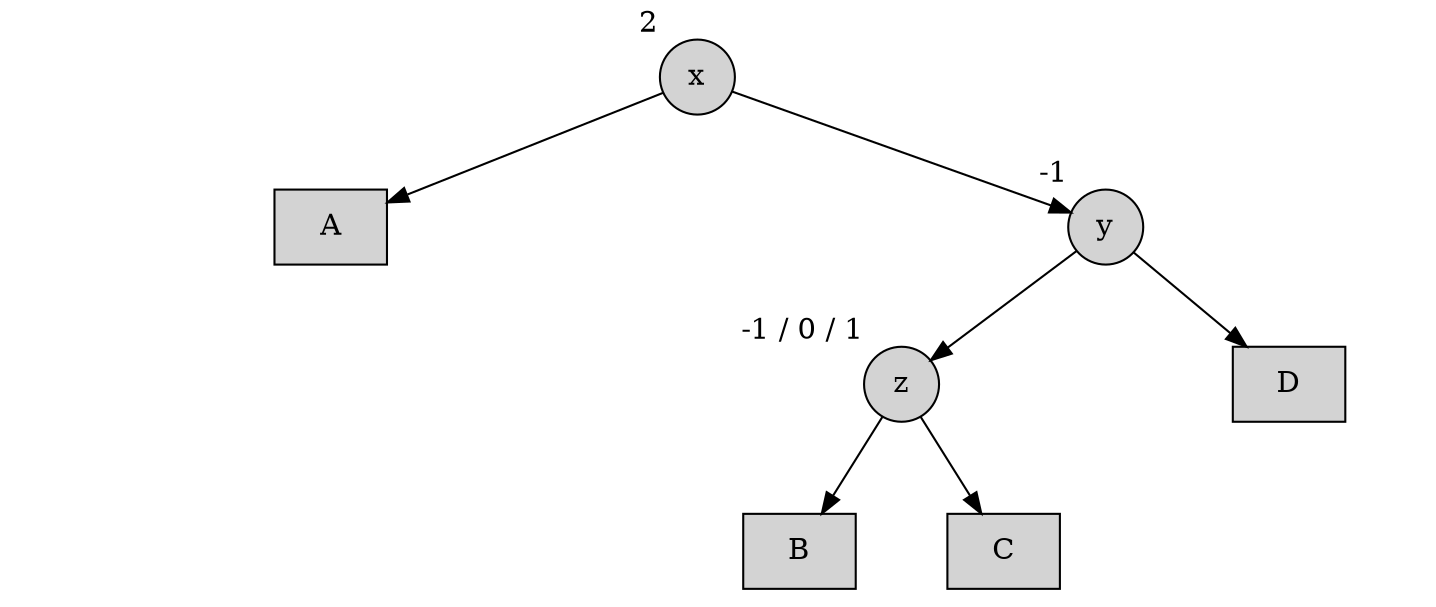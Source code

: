 digraph {
    rankdir=TB;

    node [shape=circle style=filled]

    a1 -> b1;
    a1 -> b12 [style=invis weight=10];
    a1 -> b2;

    b1 -> c1 [style=invis]
    b1 -> c12 [style=invis weight=10];
    b1 -> c2 [style=invis]

    b2 -> c3 
    b2 -> c34 [style=invis weight=10];
    b2 -> c4 

    c1 -> d1 [style=invis]
    c1 -> d12 [style=invis weight=10];
    c1 -> d2 [style=invis]

    c2 -> d3 [style=invis]
    c2 -> d34 [style=invis weight=10];
    c2 -> d4 [style=invis]

    c3 -> d5
    c3 -> d56 [style=invis weight=10];
    c3 -> d6

    c4 -> d7 [style=invis]
    c4 -> d78 [style=invis weight=10];
    c4 -> d8 [style=invis]

    a1 [label="x" xlabel=2];
    b1 [label="A" shape=rect];
    b2 [label="y" xlabel=-1];
    c1 [style=invis];
    c2 [style=invis];
    c3 [label="z" xlabel="-1 / 0 / 1"];
    c4 [label="D" shape=rect];
    d1 [style=invis];
    d2 [style=invis];
    d3 [style=invis];
    d4 [style=invis];
    d5 [label="B" shape=rect];
    d6 [label="C" shape=rect];
    d7 [style=invis];
    d8 [style=invis];

    b12 [label="" width=.1 style=invis];
    c12 [label="" width=.1 style=invis];
    c34 [label="" width=.1 style=invis];
    d12 [label="" width=.1 style=invis];
    d34 [label="" width=.1 style=invis];
    d56 [label="" width=.1 style=invis];
    d78 [label="" width=.1 style=invis];

    {rank = same; d12 c12 d34 b12 d56 c34 d78 }
}
